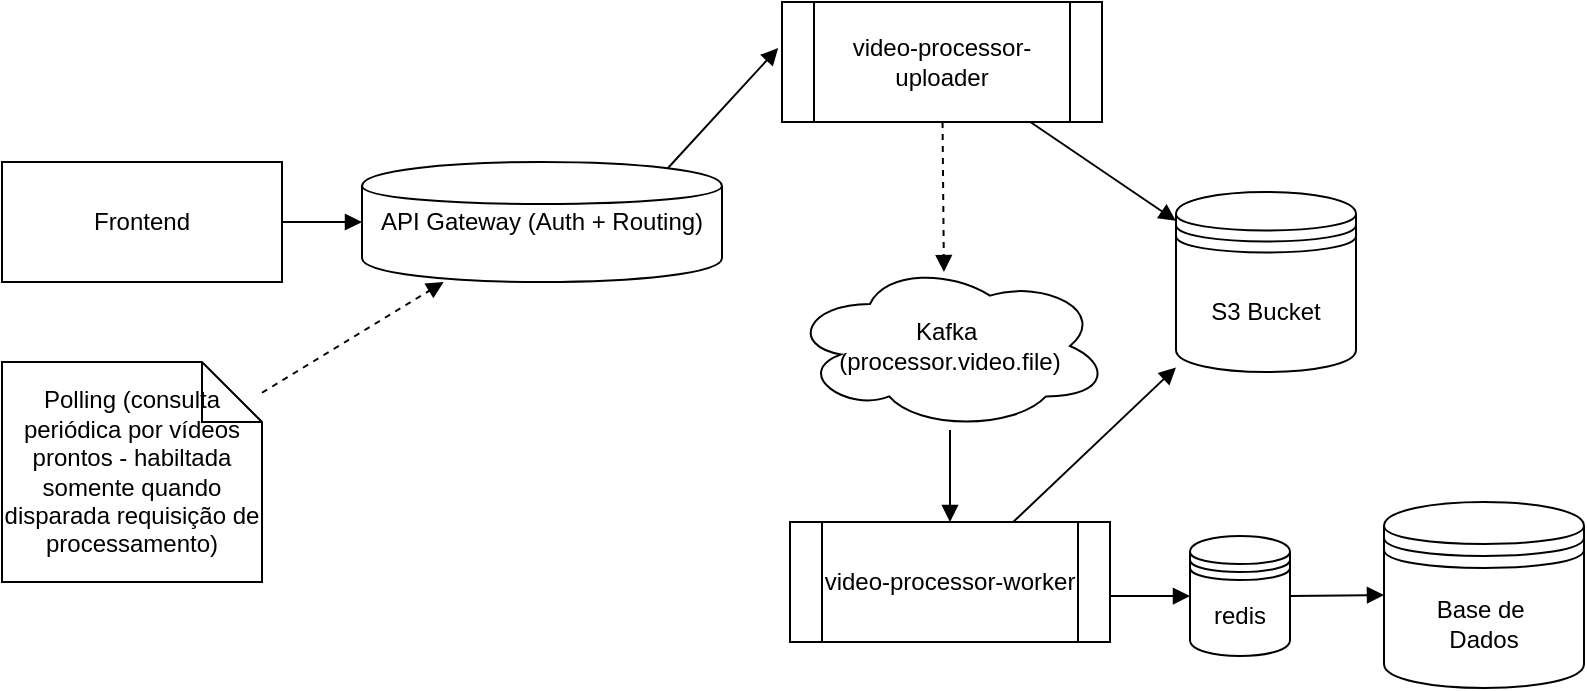 <mxfile version="28.0.3">
  <diagram name="Arquitetura" id="some-id">
    <mxGraphModel dx="2011" dy="742" grid="1" gridSize="10" guides="1" tooltips="1" connect="1" arrows="1" fold="1" page="1" pageScale="1" pageWidth="827" pageHeight="1169" math="0" shadow="0">
      <root>
        <mxCell id="0" />
        <mxCell id="1" parent="0" />
        <mxCell id="frontend" value="Frontend" style="shape=html;whiteSpace=wrap;html=1;" parent="1" vertex="1">
          <mxGeometry x="20" y="120" width="140" height="60" as="geometry" />
        </mxCell>
        <mxCell id="gateway" value="API Gateway (Auth + Routing)" style="shape=cylinder;whiteSpace=wrap;html=1;" parent="1" vertex="1">
          <mxGeometry x="200" y="120" width="180" height="60" as="geometry" />
        </mxCell>
        <mxCell id="arrow1" style="endArrow=block;html=1;" parent="1" source="frontend" target="gateway" edge="1">
          <mxGeometry relative="1" as="geometry" />
        </mxCell>
        <mxCell id="uploader" value="video-processor-uploader" style="shape=process;whiteSpace=wrap;html=1;" parent="1" vertex="1">
          <mxGeometry x="410" y="40" width="160" height="60" as="geometry" />
        </mxCell>
        <mxCell id="worker" value="video-processor-worker" style="shape=process;whiteSpace=wrap;html=1;" parent="1" vertex="1">
          <mxGeometry x="414" y="300" width="160" height="60" as="geometry" />
        </mxCell>
        <mxCell id="s3" value="S3 Bucket" style="shape=datastore;whiteSpace=wrap;html=1;" parent="1" vertex="1">
          <mxGeometry x="607" y="135" width="90" height="90" as="geometry" />
        </mxCell>
        <mxCell id="kafka" value="&lt;div&gt;Kafka&amp;nbsp;&lt;/div&gt;&lt;div&gt;(processor.video.file)&lt;/div&gt;" style="shape=cloud;whiteSpace=wrap;html=1;" parent="1" vertex="1">
          <mxGeometry x="414" y="170" width="160" height="84" as="geometry" />
        </mxCell>
        <mxCell id="arrow2" style="endArrow=block;html=1;exitX=0.85;exitY=0.05;exitDx=0;exitDy=0;exitPerimeter=0;entryX=-0.012;entryY=0.383;entryDx=0;entryDy=0;entryPerimeter=0;" parent="1" source="gateway" target="uploader" edge="1">
          <mxGeometry relative="1" as="geometry" />
        </mxCell>
        <mxCell id="arrow3" style="endArrow=block;html=1;" parent="1" source="uploader" target="s3" edge="1">
          <mxGeometry relative="1" as="geometry" />
        </mxCell>
        <mxCell id="arrow4" style="endArrow=block;dashed=1;html=1;entryX=0.481;entryY=0.06;entryDx=0;entryDy=0;entryPerimeter=0;" parent="1" source="uploader" target="kafka" edge="1">
          <mxGeometry relative="1" as="geometry" />
        </mxCell>
        <mxCell id="arrow5" style="endArrow=block;html=1;" parent="1" source="kafka" target="worker" edge="1">
          <mxGeometry relative="1" as="geometry" />
        </mxCell>
        <mxCell id="arrow6" style="endArrow=block;html=1;" parent="1" source="worker" target="s3" edge="1">
          <mxGeometry relative="1" as="geometry" />
        </mxCell>
        <mxCell id="2" value="Polling (consulta periódica por vídeos prontos - habiltada somente quando disparada requisição de processamento)" style="shape=note;whiteSpace=wrap;html=1;" parent="1" vertex="1">
          <mxGeometry x="20" y="220" width="130" height="110" as="geometry" />
        </mxCell>
        <mxCell id="3" style="endArrow=block;dashed=1;html=1;" parent="1" source="2" target="gateway" edge="1">
          <mxGeometry relative="1" as="geometry" />
        </mxCell>
        <mxCell id="k-Dryp57T_0RaOyvKjQZ-3" value="Base de&amp;nbsp;&lt;br&gt;Dados" style="shape=datastore;whiteSpace=wrap;html=1;" parent="1" vertex="1">
          <mxGeometry x="711" y="290" width="100" height="93" as="geometry" />
        </mxCell>
        <mxCell id="k-Dryp57T_0RaOyvKjQZ-4" style="endArrow=block;html=1;entryX=0;entryY=0.5;entryDx=0;entryDy=0;exitX=1;exitY=0.5;exitDx=0;exitDy=0;" parent="1" source="F1xzL5cWTpZnaBGJeJoK-4" target="k-Dryp57T_0RaOyvKjQZ-3" edge="1">
          <mxGeometry relative="1" as="geometry">
            <mxPoint x="700" y="330" as="sourcePoint" />
            <mxPoint x="716" y="200" as="targetPoint" />
          </mxGeometry>
        </mxCell>
        <mxCell id="F1xzL5cWTpZnaBGJeJoK-4" value="redis" style="shape=datastore;whiteSpace=wrap;html=1;" vertex="1" parent="1">
          <mxGeometry x="614" y="307" width="50" height="60" as="geometry" />
        </mxCell>
        <mxCell id="F1xzL5cWTpZnaBGJeJoK-5" style="endArrow=block;html=1;entryX=0;entryY=0.5;entryDx=0;entryDy=0;exitX=1;exitY=0.617;exitDx=0;exitDy=0;exitPerimeter=0;" edge="1" parent="1" source="worker" target="F1xzL5cWTpZnaBGJeJoK-4">
          <mxGeometry relative="1" as="geometry">
            <mxPoint x="720" y="410" as="sourcePoint" />
            <mxPoint x="770" y="410" as="targetPoint" />
            <Array as="points" />
          </mxGeometry>
        </mxCell>
      </root>
    </mxGraphModel>
  </diagram>
</mxfile>
